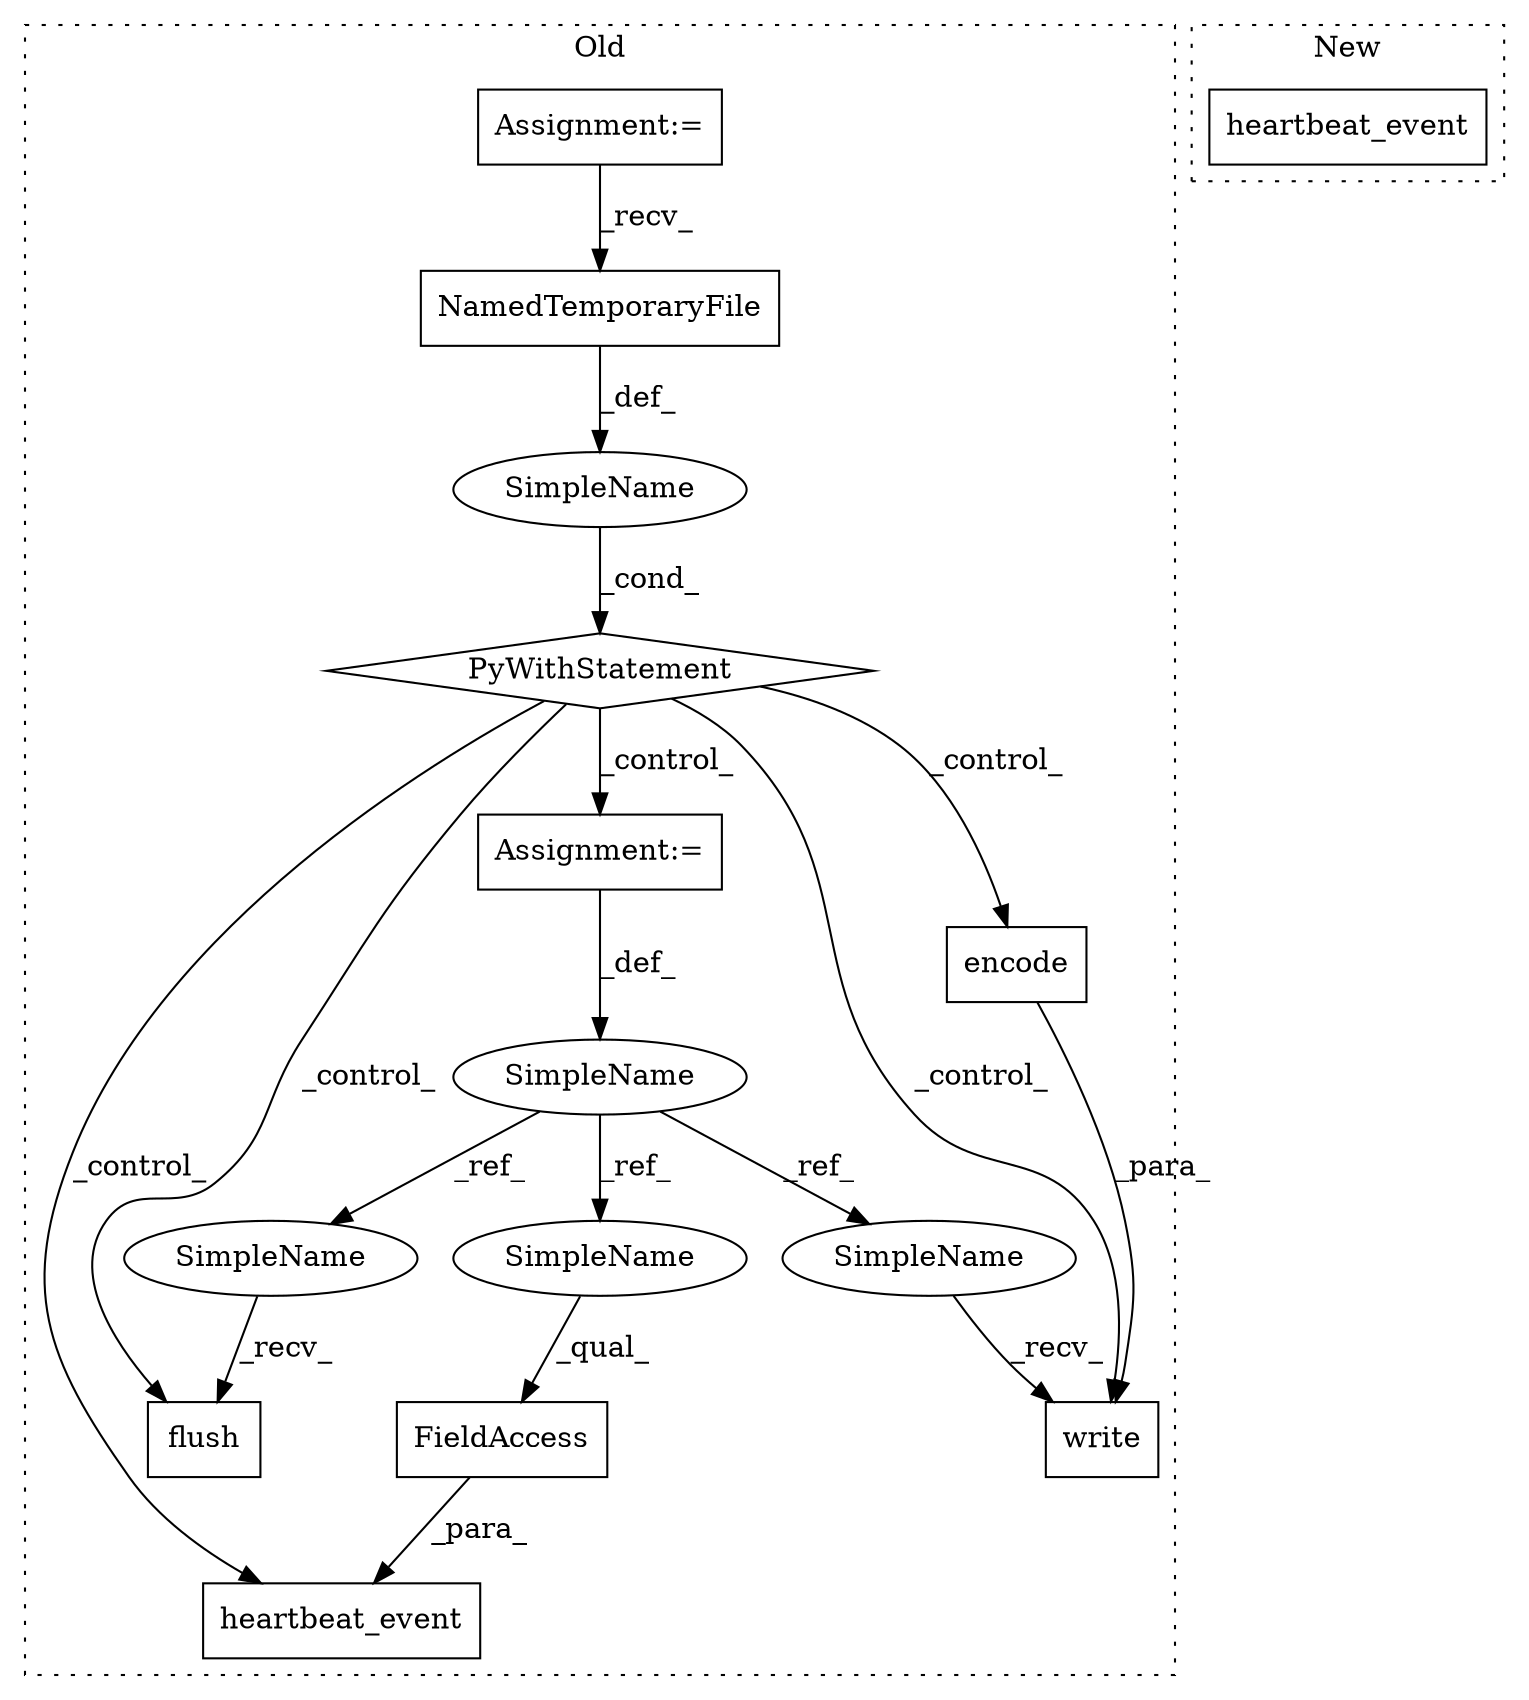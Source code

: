 digraph G {
subgraph cluster0 {
1 [label="heartbeat_event" a="32" s="2615,2645" l="16,1" shape="box"];
3 [label="SimpleName" a="42" s="" l="" shape="ellipse"];
4 [label="flush" a="32" s="2589" l="7" shape="box"];
5 [label="NamedTemporaryFile" a="32" s="2506" l="20" shape="box"];
6 [label="SimpleName" a="42" s="2548" l="1" shape="ellipse"];
7 [label="FieldAccess" a="22" s="2636" l="6" shape="box"];
8 [label="PyWithStatement" a="104" s="2487,2526" l="10,2" shape="diamond"];
9 [label="Assignment:=" a="7" s="2548" l="1" shape="box"];
10 [label="write" a="32" s="2559,2578" l="6,1" shape="box"];
11 [label="Assignment:=" a="7" s="1949" l="8" shape="box"];
12 [label="encode" a="32" s="2570" l="8" shape="box"];
13 [label="SimpleName" a="42" s="2557" l="1" shape="ellipse"];
14 [label="SimpleName" a="42" s="2636" l="1" shape="ellipse"];
15 [label="SimpleName" a="42" s="2587" l="1" shape="ellipse"];
label = "Old";
style="dotted";
}
subgraph cluster1 {
2 [label="heartbeat_event" a="32" s="2458,2486" l="16,1" shape="box"];
label = "New";
style="dotted";
}
3 -> 8 [label="_cond_"];
5 -> 3 [label="_def_"];
6 -> 13 [label="_ref_"];
6 -> 14 [label="_ref_"];
6 -> 15 [label="_ref_"];
7 -> 1 [label="_para_"];
8 -> 12 [label="_control_"];
8 -> 4 [label="_control_"];
8 -> 10 [label="_control_"];
8 -> 1 [label="_control_"];
8 -> 9 [label="_control_"];
9 -> 6 [label="_def_"];
11 -> 5 [label="_recv_"];
12 -> 10 [label="_para_"];
13 -> 10 [label="_recv_"];
14 -> 7 [label="_qual_"];
15 -> 4 [label="_recv_"];
}